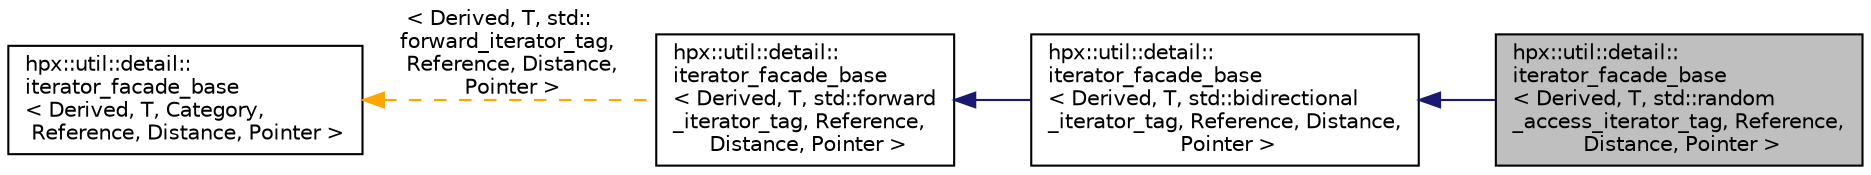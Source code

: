 digraph "hpx::util::detail::iterator_facade_base&lt; Derived, T, std::random_access_iterator_tag, Reference, Distance, Pointer &gt;"
{
  edge [fontname="Helvetica",fontsize="10",labelfontname="Helvetica",labelfontsize="10"];
  node [fontname="Helvetica",fontsize="10",shape=record];
  rankdir="LR";
  Node0 [label="hpx::util::detail::\literator_facade_base\l\< Derived, T, std::random\l_access_iterator_tag, Reference,\l Distance, Pointer \>",height=0.2,width=0.4,color="black", fillcolor="grey75", style="filled", fontcolor="black"];
  Node1 -> Node0 [dir="back",color="midnightblue",fontsize="10",style="solid",fontname="Helvetica"];
  Node1 [label="hpx::util::detail::\literator_facade_base\l\< Derived, T, std::bidirectional\l_iterator_tag, Reference, Distance,\l Pointer \>",height=0.2,width=0.4,color="black", fillcolor="white", style="filled",URL="$d0/d4a/classhpx_1_1util_1_1detail_1_1iterator__facade__base_3_01_derived_00_01_t_00_01std_1_1bidirectio92c378eda8f47c15816b14a4b66778a8.html"];
  Node2 -> Node1 [dir="back",color="midnightblue",fontsize="10",style="solid",fontname="Helvetica"];
  Node2 [label="hpx::util::detail::\literator_facade_base\l\< Derived, T, std::forward\l_iterator_tag, Reference,\l Distance, Pointer \>",height=0.2,width=0.4,color="black", fillcolor="white", style="filled",URL="$d5/d11/classhpx_1_1util_1_1detail_1_1iterator__facade__base.html"];
  Node3 -> Node2 [dir="back",color="orange",fontsize="10",style="dashed",label=" \< Derived, T, std::\lforward_iterator_tag,\l Reference, Distance,\l Pointer \>" ,fontname="Helvetica"];
  Node3 [label="hpx::util::detail::\literator_facade_base\l\< Derived, T, Category,\l Reference, Distance, Pointer \>",height=0.2,width=0.4,color="black", fillcolor="white", style="filled",URL="$d5/d11/classhpx_1_1util_1_1detail_1_1iterator__facade__base.html"];
}
